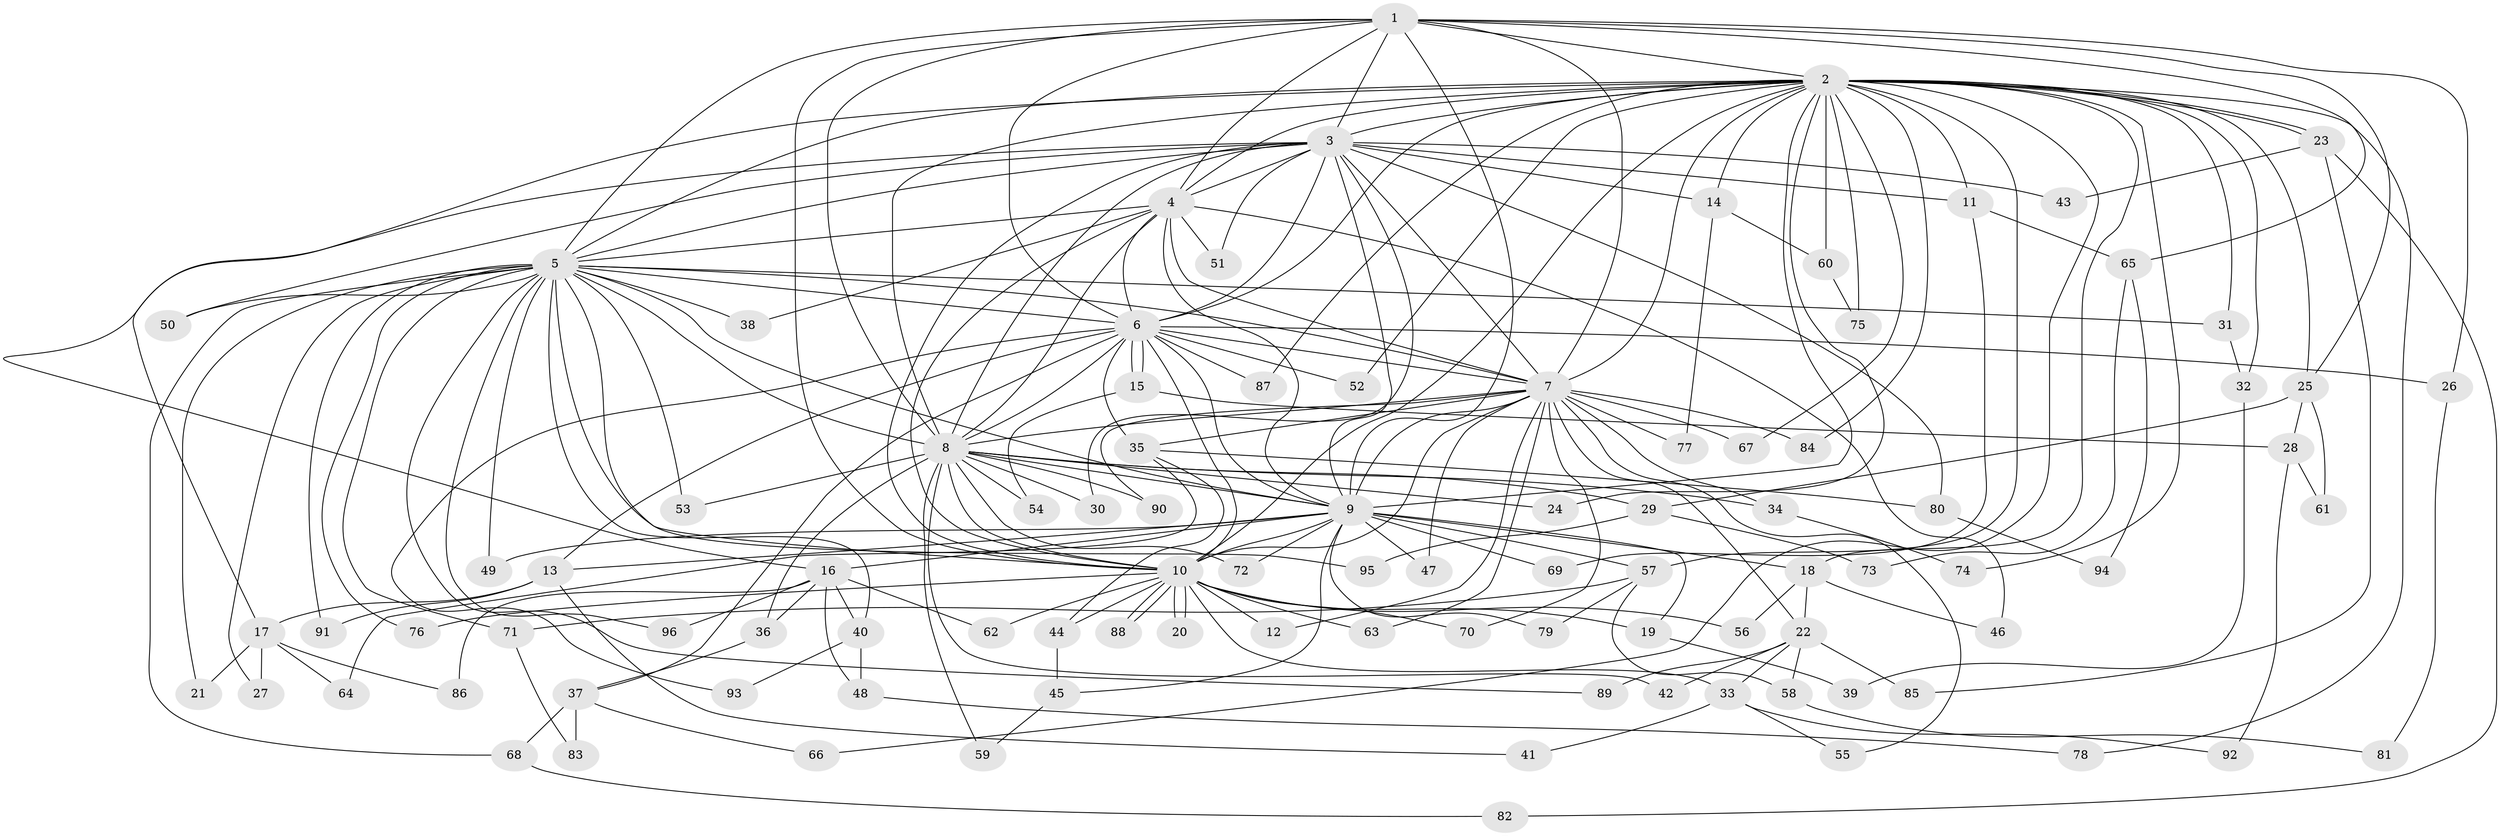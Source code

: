 // Generated by graph-tools (version 1.1) at 2025/25/03/09/25 03:25:39]
// undirected, 96 vertices, 217 edges
graph export_dot {
graph [start="1"]
  node [color=gray90,style=filled];
  1;
  2;
  3;
  4;
  5;
  6;
  7;
  8;
  9;
  10;
  11;
  12;
  13;
  14;
  15;
  16;
  17;
  18;
  19;
  20;
  21;
  22;
  23;
  24;
  25;
  26;
  27;
  28;
  29;
  30;
  31;
  32;
  33;
  34;
  35;
  36;
  37;
  38;
  39;
  40;
  41;
  42;
  43;
  44;
  45;
  46;
  47;
  48;
  49;
  50;
  51;
  52;
  53;
  54;
  55;
  56;
  57;
  58;
  59;
  60;
  61;
  62;
  63;
  64;
  65;
  66;
  67;
  68;
  69;
  70;
  71;
  72;
  73;
  74;
  75;
  76;
  77;
  78;
  79;
  80;
  81;
  82;
  83;
  84;
  85;
  86;
  87;
  88;
  89;
  90;
  91;
  92;
  93;
  94;
  95;
  96;
  1 -- 2;
  1 -- 3;
  1 -- 4;
  1 -- 5;
  1 -- 6;
  1 -- 7;
  1 -- 8;
  1 -- 9;
  1 -- 10;
  1 -- 25;
  1 -- 26;
  1 -- 65;
  2 -- 3;
  2 -- 4;
  2 -- 5;
  2 -- 6;
  2 -- 7;
  2 -- 8;
  2 -- 9;
  2 -- 10;
  2 -- 11;
  2 -- 14;
  2 -- 16;
  2 -- 18;
  2 -- 23;
  2 -- 23;
  2 -- 24;
  2 -- 25;
  2 -- 31;
  2 -- 32;
  2 -- 52;
  2 -- 57;
  2 -- 60;
  2 -- 66;
  2 -- 67;
  2 -- 74;
  2 -- 75;
  2 -- 78;
  2 -- 84;
  2 -- 87;
  3 -- 4;
  3 -- 5;
  3 -- 6;
  3 -- 7;
  3 -- 8;
  3 -- 9;
  3 -- 10;
  3 -- 11;
  3 -- 14;
  3 -- 17;
  3 -- 30;
  3 -- 43;
  3 -- 50;
  3 -- 51;
  3 -- 80;
  4 -- 5;
  4 -- 6;
  4 -- 7;
  4 -- 8;
  4 -- 9;
  4 -- 10;
  4 -- 38;
  4 -- 46;
  4 -- 51;
  5 -- 6;
  5 -- 7;
  5 -- 8;
  5 -- 9;
  5 -- 10;
  5 -- 21;
  5 -- 27;
  5 -- 31;
  5 -- 38;
  5 -- 40;
  5 -- 49;
  5 -- 50;
  5 -- 53;
  5 -- 68;
  5 -- 71;
  5 -- 76;
  5 -- 89;
  5 -- 91;
  5 -- 95;
  5 -- 96;
  6 -- 7;
  6 -- 8;
  6 -- 9;
  6 -- 10;
  6 -- 13;
  6 -- 15;
  6 -- 15;
  6 -- 26;
  6 -- 35;
  6 -- 37;
  6 -- 52;
  6 -- 87;
  6 -- 93;
  7 -- 8;
  7 -- 9;
  7 -- 10;
  7 -- 12;
  7 -- 22;
  7 -- 34;
  7 -- 35;
  7 -- 47;
  7 -- 55;
  7 -- 63;
  7 -- 67;
  7 -- 70;
  7 -- 77;
  7 -- 84;
  7 -- 90;
  8 -- 9;
  8 -- 10;
  8 -- 24;
  8 -- 29;
  8 -- 30;
  8 -- 34;
  8 -- 36;
  8 -- 42;
  8 -- 53;
  8 -- 54;
  8 -- 59;
  8 -- 72;
  8 -- 90;
  9 -- 10;
  9 -- 13;
  9 -- 16;
  9 -- 18;
  9 -- 19;
  9 -- 45;
  9 -- 47;
  9 -- 49;
  9 -- 57;
  9 -- 69;
  9 -- 72;
  9 -- 79;
  10 -- 12;
  10 -- 19;
  10 -- 20;
  10 -- 20;
  10 -- 33;
  10 -- 44;
  10 -- 56;
  10 -- 62;
  10 -- 63;
  10 -- 70;
  10 -- 76;
  10 -- 88;
  10 -- 88;
  11 -- 65;
  11 -- 69;
  13 -- 17;
  13 -- 41;
  13 -- 91;
  14 -- 60;
  14 -- 77;
  15 -- 28;
  15 -- 54;
  16 -- 36;
  16 -- 40;
  16 -- 48;
  16 -- 62;
  16 -- 86;
  16 -- 96;
  17 -- 21;
  17 -- 27;
  17 -- 64;
  17 -- 86;
  18 -- 22;
  18 -- 46;
  18 -- 56;
  19 -- 39;
  22 -- 33;
  22 -- 42;
  22 -- 58;
  22 -- 85;
  22 -- 89;
  23 -- 43;
  23 -- 82;
  23 -- 85;
  25 -- 28;
  25 -- 29;
  25 -- 61;
  26 -- 81;
  28 -- 61;
  28 -- 92;
  29 -- 73;
  29 -- 95;
  31 -- 32;
  32 -- 39;
  33 -- 41;
  33 -- 55;
  33 -- 92;
  34 -- 74;
  35 -- 44;
  35 -- 64;
  35 -- 80;
  36 -- 37;
  37 -- 66;
  37 -- 68;
  37 -- 83;
  40 -- 48;
  40 -- 93;
  44 -- 45;
  45 -- 59;
  48 -- 78;
  57 -- 58;
  57 -- 71;
  57 -- 79;
  58 -- 81;
  60 -- 75;
  65 -- 73;
  65 -- 94;
  68 -- 82;
  71 -- 83;
  80 -- 94;
}
